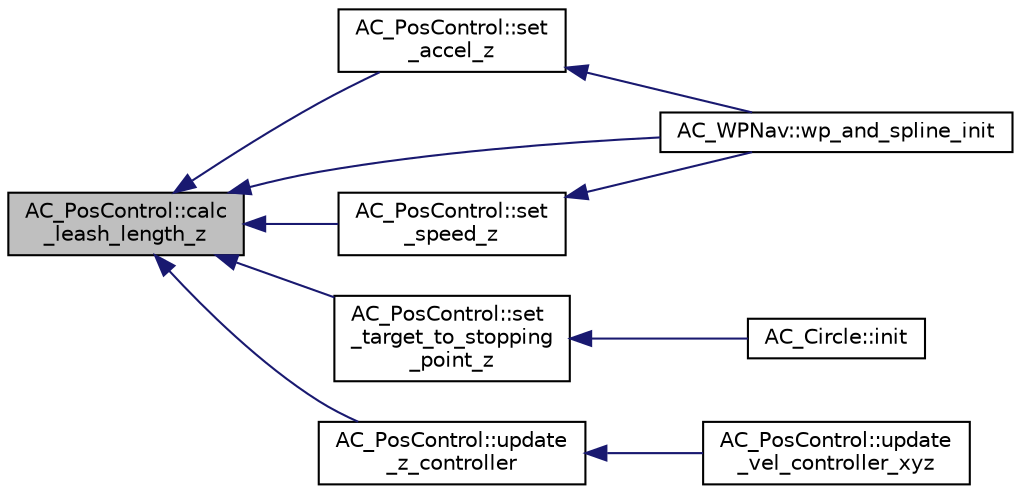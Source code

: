 digraph "AC_PosControl::calc_leash_length_z"
{
 // INTERACTIVE_SVG=YES
  edge [fontname="Helvetica",fontsize="10",labelfontname="Helvetica",labelfontsize="10"];
  node [fontname="Helvetica",fontsize="10",shape=record];
  rankdir="LR";
  Node1 [label="AC_PosControl::calc\l_leash_length_z",height=0.2,width=0.4,color="black", fillcolor="grey75", style="filled" fontcolor="black"];
  Node1 -> Node2 [dir="back",color="midnightblue",fontsize="10",style="solid",fontname="Helvetica"];
  Node2 [label="AC_PosControl::set\l_accel_z",height=0.2,width=0.4,color="black", fillcolor="white", style="filled",URL="$classAC__PosControl.html#ad7ef264f7da50fe3f0e035604fdcfea4",tooltip="set_accel_z - set vertical acceleration in cm/s/s "];
  Node2 -> Node3 [dir="back",color="midnightblue",fontsize="10",style="solid",fontname="Helvetica"];
  Node3 [label="AC_WPNav::wp_and_spline_init",height=0.2,width=0.4,color="black", fillcolor="white", style="filled",URL="$classAC__WPNav.html#a47964df8ebcc78bb101f328a23187e65"];
  Node1 -> Node4 [dir="back",color="midnightblue",fontsize="10",style="solid",fontname="Helvetica"];
  Node4 [label="AC_PosControl::set\l_speed_z",height=0.2,width=0.4,color="black", fillcolor="white", style="filled",URL="$classAC__PosControl.html#a4d39e0c0d33f5f6ca20461ad64982e8f"];
  Node4 -> Node3 [dir="back",color="midnightblue",fontsize="10",style="solid",fontname="Helvetica"];
  Node1 -> Node5 [dir="back",color="midnightblue",fontsize="10",style="solid",fontname="Helvetica"];
  Node5 [label="AC_PosControl::set\l_target_to_stopping\l_point_z",height=0.2,width=0.4,color="black", fillcolor="white", style="filled",URL="$classAC__PosControl.html#a51caffd56dd27f42595df30f63cd1eaa",tooltip="set_target_to_stopping_point_z - sets altitude target to reasonable stopping altitude in cm above hom..."];
  Node5 -> Node6 [dir="back",color="midnightblue",fontsize="10",style="solid",fontname="Helvetica"];
  Node6 [label="AC_Circle::init",height=0.2,width=0.4,color="black", fillcolor="white", style="filled",URL="$classAC__Circle.html#aeecf8efd6d546820ee831e749935df8b"];
  Node1 -> Node7 [dir="back",color="midnightblue",fontsize="10",style="solid",fontname="Helvetica"];
  Node7 [label="AC_PosControl::update\l_z_controller",height=0.2,width=0.4,color="black", fillcolor="white", style="filled",URL="$classAC__PosControl.html#af9c555a3b07ea1420ea28e7333379941",tooltip="update_z_controller - fly to altitude in cm above home "];
  Node7 -> Node8 [dir="back",color="midnightblue",fontsize="10",style="solid",fontname="Helvetica"];
  Node8 [label="AC_PosControl::update\l_vel_controller_xyz",height=0.2,width=0.4,color="black", fillcolor="white", style="filled",URL="$classAC__PosControl.html#ad89eec74ef77005f3f5c449da98ad12c"];
  Node1 -> Node3 [dir="back",color="midnightblue",fontsize="10",style="solid",fontname="Helvetica"];
}
